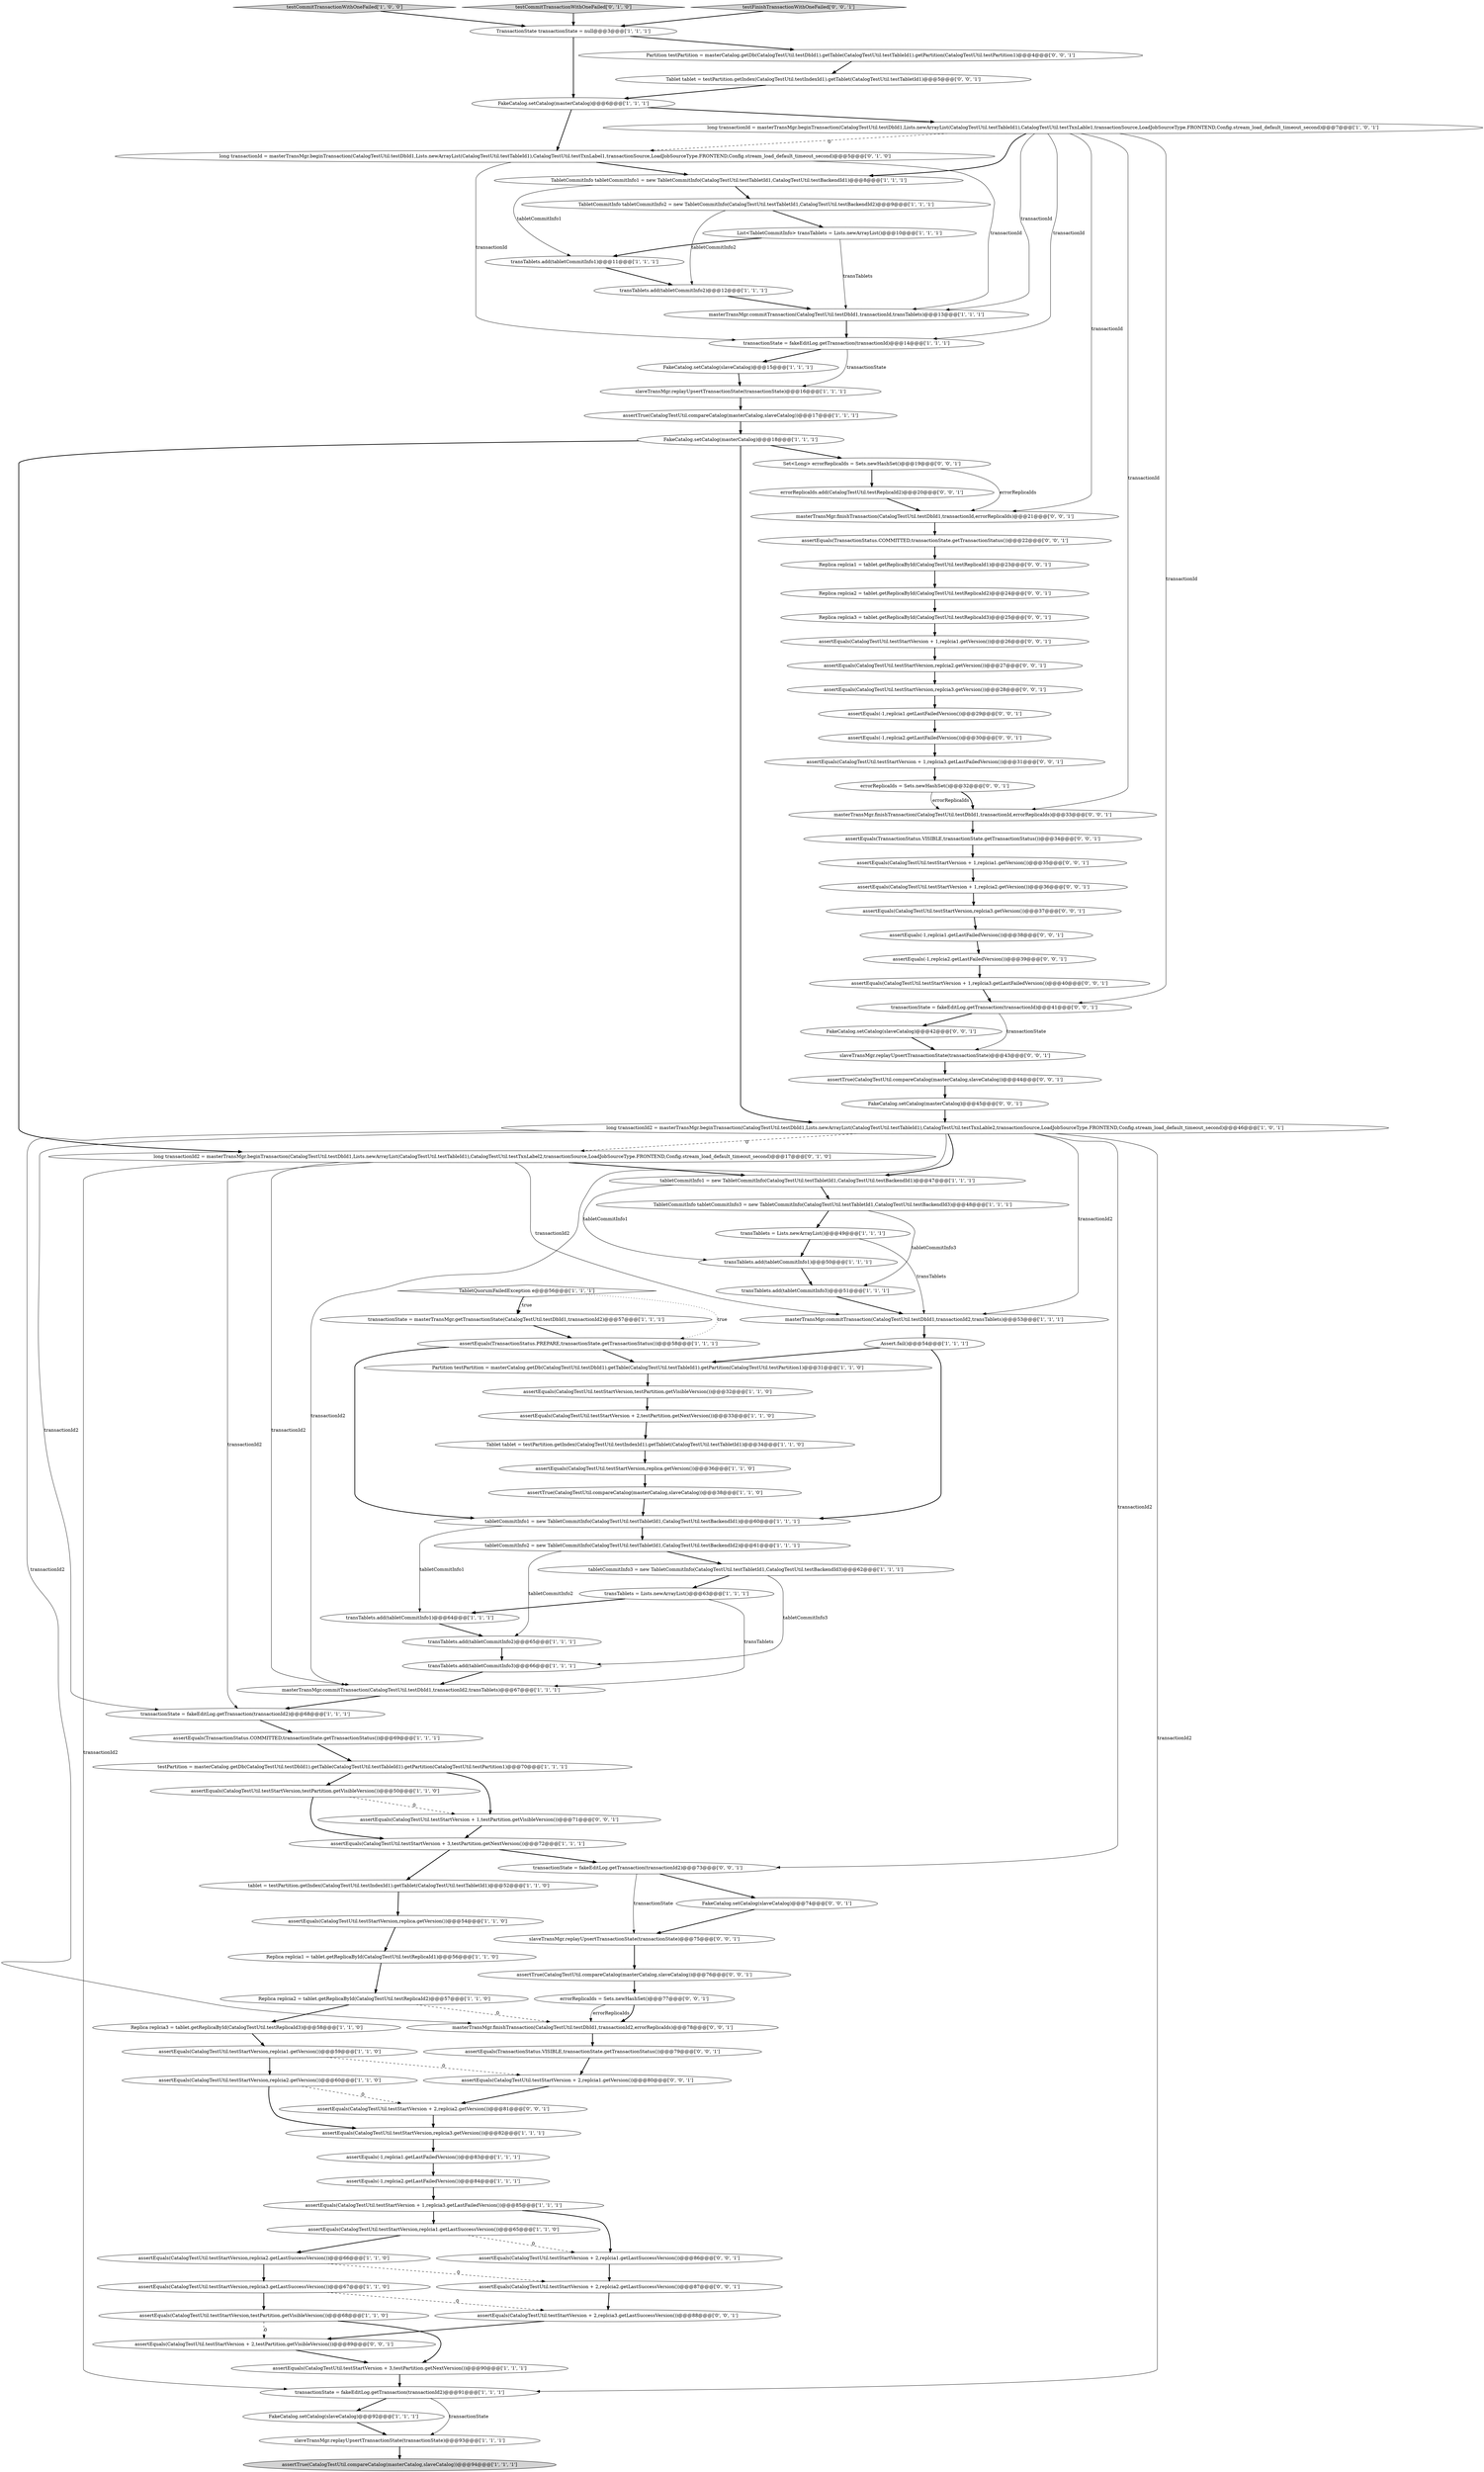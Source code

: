 digraph {
49 [style = filled, label = "assertEquals(-1,replcia2.getLastFailedVersion())@@@84@@@['1', '1', '1']", fillcolor = white, shape = ellipse image = "AAA0AAABBB1BBB"];
77 [style = filled, label = "assertEquals(CatalogTestUtil.testStartVersion + 2,replcia2.getLastSuccessVersion())@@@87@@@['0', '0', '1']", fillcolor = white, shape = ellipse image = "AAA0AAABBB3BBB"];
111 [style = filled, label = "assertEquals(TransactionStatus.COMMITTED,transactionState.getTransactionStatus())@@@22@@@['0', '0', '1']", fillcolor = white, shape = ellipse image = "AAA0AAABBB3BBB"];
80 [style = filled, label = "masterTransMgr.finishTransaction(CatalogTestUtil.testDbId1,transactionId2,errorReplicaIds)@@@78@@@['0', '0', '1']", fillcolor = white, shape = ellipse image = "AAA0AAABBB3BBB"];
90 [style = filled, label = "Replica replcia2 = tablet.getReplicaById(CatalogTestUtil.testReplicaId2)@@@24@@@['0', '0', '1']", fillcolor = white, shape = ellipse image = "AAA0AAABBB3BBB"];
81 [style = filled, label = "assertEquals(CatalogTestUtil.testStartVersion + 2,testPartition.getVisibleVersion())@@@89@@@['0', '0', '1']", fillcolor = white, shape = ellipse image = "AAA0AAABBB3BBB"];
78 [style = filled, label = "Set<Long> errorReplicaIds = Sets.newHashSet()@@@19@@@['0', '0', '1']", fillcolor = white, shape = ellipse image = "AAA0AAABBB3BBB"];
85 [style = filled, label = "masterTransMgr.finishTransaction(CatalogTestUtil.testDbId1,transactionId,errorReplicaIds)@@@33@@@['0', '0', '1']", fillcolor = white, shape = ellipse image = "AAA0AAABBB3BBB"];
13 [style = filled, label = "FakeCatalog.setCatalog(slaveCatalog)@@@92@@@['1', '1', '1']", fillcolor = white, shape = ellipse image = "AAA0AAABBB1BBB"];
39 [style = filled, label = "Partition testPartition = masterCatalog.getDb(CatalogTestUtil.testDbId1).getTable(CatalogTestUtil.testTableId1).getPartition(CatalogTestUtil.testPartition1)@@@31@@@['1', '1', '0']", fillcolor = white, shape = ellipse image = "AAA0AAABBB1BBB"];
95 [style = filled, label = "Replica replcia3 = tablet.getReplicaById(CatalogTestUtil.testReplicaId3)@@@25@@@['0', '0', '1']", fillcolor = white, shape = ellipse image = "AAA0AAABBB3BBB"];
83 [style = filled, label = "assertEquals(TransactionStatus.VISIBLE,transactionState.getTransactionStatus())@@@79@@@['0', '0', '1']", fillcolor = white, shape = ellipse image = "AAA0AAABBB3BBB"];
106 [style = filled, label = "assertEquals(TransactionStatus.VISIBLE,transactionState.getTransactionStatus())@@@34@@@['0', '0', '1']", fillcolor = white, shape = ellipse image = "AAA0AAABBB3BBB"];
54 [style = filled, label = "assertEquals(CatalogTestUtil.testStartVersion,replcia3.getVersion())@@@82@@@['1', '1', '1']", fillcolor = white, shape = ellipse image = "AAA0AAABBB1BBB"];
66 [style = filled, label = "long transactionId = masterTransMgr.beginTransaction(CatalogTestUtil.testDbId1,Lists.newArrayList(CatalogTestUtil.testTableId1),CatalogTestUtil.testTxnLabel1,transactionSource,LoadJobSourceType.FRONTEND,Config.stream_load_default_timeout_second)@@@5@@@['0', '1', '0']", fillcolor = white, shape = ellipse image = "AAA1AAABBB2BBB"];
40 [style = filled, label = "assertEquals(CatalogTestUtil.testStartVersion + 3,testPartition.getNextVersion())@@@90@@@['1', '1', '1']", fillcolor = white, shape = ellipse image = "AAA0AAABBB1BBB"];
1 [style = filled, label = "transactionState = masterTransMgr.getTransactionState(CatalogTestUtil.testDbId1,transactionId2)@@@57@@@['1', '1', '1']", fillcolor = white, shape = ellipse image = "AAA0AAABBB1BBB"];
94 [style = filled, label = "assertEquals(CatalogTestUtil.testStartVersion + 1,replcia1.getVersion())@@@35@@@['0', '0', '1']", fillcolor = white, shape = ellipse image = "AAA0AAABBB3BBB"];
5 [style = filled, label = "assertEquals(-1,replcia1.getLastFailedVersion())@@@83@@@['1', '1', '1']", fillcolor = white, shape = ellipse image = "AAA0AAABBB1BBB"];
84 [style = filled, label = "assertEquals(CatalogTestUtil.testStartVersion + 1,replcia1.getVersion())@@@26@@@['0', '0', '1']", fillcolor = white, shape = ellipse image = "AAA0AAABBB3BBB"];
3 [style = filled, label = "transactionState = fakeEditLog.getTransaction(transactionId2)@@@68@@@['1', '1', '1']", fillcolor = white, shape = ellipse image = "AAA0AAABBB1BBB"];
16 [style = filled, label = "assertEquals(CatalogTestUtil.testStartVersion + 1,replcia3.getLastFailedVersion())@@@85@@@['1', '1', '1']", fillcolor = white, shape = ellipse image = "AAA0AAABBB1BBB"];
11 [style = filled, label = "long transactionId = masterTransMgr.beginTransaction(CatalogTestUtil.testDbId1,Lists.newArrayList(CatalogTestUtil.testTableId1),CatalogTestUtil.testTxnLable1,transactionSource,LoadJobSourceType.FRONTEND,Config.stream_load_default_timeout_second)@@@7@@@['1', '0', '1']", fillcolor = white, shape = ellipse image = "AAA0AAABBB1BBB"];
27 [style = filled, label = "assertEquals(TransactionStatus.COMMITTED,transactionState.getTransactionStatus())@@@69@@@['1', '1', '1']", fillcolor = white, shape = ellipse image = "AAA0AAABBB1BBB"];
34 [style = filled, label = "TabletQuorumFailedException e@@@56@@@['1', '1', '1']", fillcolor = white, shape = diamond image = "AAA0AAABBB1BBB"];
12 [style = filled, label = "transTablets.add(tabletCommitInfo1)@@@50@@@['1', '1', '1']", fillcolor = white, shape = ellipse image = "AAA0AAABBB1BBB"];
76 [style = filled, label = "assertEquals(-1,replcia2.getLastFailedVersion())@@@39@@@['0', '0', '1']", fillcolor = white, shape = ellipse image = "AAA0AAABBB3BBB"];
21 [style = filled, label = "tabletCommitInfo2 = new TabletCommitInfo(CatalogTestUtil.testTabletId1,CatalogTestUtil.testBackendId2)@@@61@@@['1', '1', '1']", fillcolor = white, shape = ellipse image = "AAA0AAABBB1BBB"];
31 [style = filled, label = "assertEquals(CatalogTestUtil.testStartVersion,testPartition.getVisibleVersion())@@@68@@@['1', '1', '0']", fillcolor = white, shape = ellipse image = "AAA0AAABBB1BBB"];
96 [style = filled, label = "FakeCatalog.setCatalog(masterCatalog)@@@45@@@['0', '0', '1']", fillcolor = white, shape = ellipse image = "AAA0AAABBB3BBB"];
89 [style = filled, label = "FakeCatalog.setCatalog(slaveCatalog)@@@42@@@['0', '0', '1']", fillcolor = white, shape = ellipse image = "AAA0AAABBB3BBB"];
98 [style = filled, label = "FakeCatalog.setCatalog(slaveCatalog)@@@74@@@['0', '0', '1']", fillcolor = white, shape = ellipse image = "AAA0AAABBB3BBB"];
103 [style = filled, label = "assertEquals(CatalogTestUtil.testStartVersion + 1,replcia2.getVersion())@@@36@@@['0', '0', '1']", fillcolor = white, shape = ellipse image = "AAA0AAABBB3BBB"];
35 [style = filled, label = "tabletCommitInfo1 = new TabletCommitInfo(CatalogTestUtil.testTabletId1,CatalogTestUtil.testBackendId1)@@@47@@@['1', '1', '1']", fillcolor = white, shape = ellipse image = "AAA0AAABBB1BBB"];
74 [style = filled, label = "assertEquals(-1,replcia2.getLastFailedVersion())@@@30@@@['0', '0', '1']", fillcolor = white, shape = ellipse image = "AAA0AAABBB3BBB"];
23 [style = filled, label = "tablet = testPartition.getIndex(CatalogTestUtil.testIndexId1).getTablet(CatalogTestUtil.testTabletId1)@@@52@@@['1', '1', '0']", fillcolor = white, shape = ellipse image = "AAA0AAABBB1BBB"];
19 [style = filled, label = "Replica replcia2 = tablet.getReplicaById(CatalogTestUtil.testReplicaId2)@@@57@@@['1', '1', '0']", fillcolor = white, shape = ellipse image = "AAA0AAABBB1BBB"];
71 [style = filled, label = "assertTrue(CatalogTestUtil.compareCatalog(masterCatalog,slaveCatalog))@@@76@@@['0', '0', '1']", fillcolor = white, shape = ellipse image = "AAA0AAABBB3BBB"];
61 [style = filled, label = "TransactionState transactionState = null@@@3@@@['1', '1', '1']", fillcolor = white, shape = ellipse image = "AAA0AAABBB1BBB"];
102 [style = filled, label = "assertTrue(CatalogTestUtil.compareCatalog(masterCatalog,slaveCatalog))@@@44@@@['0', '0', '1']", fillcolor = white, shape = ellipse image = "AAA0AAABBB3BBB"];
79 [style = filled, label = "assertEquals(CatalogTestUtil.testStartVersion + 2,replcia1.getLastSuccessVersion())@@@86@@@['0', '0', '1']", fillcolor = white, shape = ellipse image = "AAA0AAABBB3BBB"];
93 [style = filled, label = "assertEquals(CatalogTestUtil.testStartVersion,replcia3.getVersion())@@@28@@@['0', '0', '1']", fillcolor = white, shape = ellipse image = "AAA0AAABBB3BBB"];
17 [style = filled, label = "assertEquals(CatalogTestUtil.testStartVersion,replica.getVersion())@@@36@@@['1', '1', '0']", fillcolor = white, shape = ellipse image = "AAA0AAABBB1BBB"];
36 [style = filled, label = "TabletCommitInfo tabletCommitInfo1 = new TabletCommitInfo(CatalogTestUtil.testTabletId1,CatalogTestUtil.testBackendId1)@@@8@@@['1', '1', '1']", fillcolor = white, shape = ellipse image = "AAA0AAABBB1BBB"];
9 [style = filled, label = "tabletCommitInfo3 = new TabletCommitInfo(CatalogTestUtil.testTabletId1,CatalogTestUtil.testBackendId3)@@@62@@@['1', '1', '1']", fillcolor = white, shape = ellipse image = "AAA0AAABBB1BBB"];
100 [style = filled, label = "assertEquals(CatalogTestUtil.testStartVersion,replcia2.getVersion())@@@27@@@['0', '0', '1']", fillcolor = white, shape = ellipse image = "AAA0AAABBB3BBB"];
63 [style = filled, label = "assertEquals(CatalogTestUtil.testStartVersion,replcia1.getVersion())@@@59@@@['1', '1', '0']", fillcolor = white, shape = ellipse image = "AAA0AAABBB1BBB"];
107 [style = filled, label = "assertEquals(CatalogTestUtil.testStartVersion + 2,replcia3.getLastSuccessVersion())@@@88@@@['0', '0', '1']", fillcolor = white, shape = ellipse image = "AAA0AAABBB3BBB"];
69 [style = filled, label = "Partition testPartition = masterCatalog.getDb(CatalogTestUtil.testDbId1).getTable(CatalogTestUtil.testTableId1).getPartition(CatalogTestUtil.testPartition1)@@@4@@@['0', '0', '1']", fillcolor = white, shape = ellipse image = "AAA0AAABBB3BBB"];
8 [style = filled, label = "List<TabletCommitInfo> transTablets = Lists.newArrayList()@@@10@@@['1', '1', '1']", fillcolor = white, shape = ellipse image = "AAA0AAABBB1BBB"];
6 [style = filled, label = "assertEquals(TransactionStatus.PREPARE,transactionState.getTransactionStatus())@@@58@@@['1', '1', '1']", fillcolor = white, shape = ellipse image = "AAA0AAABBB1BBB"];
22 [style = filled, label = "assertEquals(CatalogTestUtil.testStartVersion,replcia2.getVersion())@@@60@@@['1', '1', '0']", fillcolor = white, shape = ellipse image = "AAA0AAABBB1BBB"];
48 [style = filled, label = "testCommitTransactionWithOneFailed['1', '0', '0']", fillcolor = lightgray, shape = diamond image = "AAA0AAABBB1BBB"];
14 [style = filled, label = "transTablets.add(tabletCommitInfo1)@@@64@@@['1', '1', '1']", fillcolor = white, shape = ellipse image = "AAA0AAABBB1BBB"];
75 [style = filled, label = "masterTransMgr.finishTransaction(CatalogTestUtil.testDbId1,transactionId,errorReplicaIds)@@@21@@@['0', '0', '1']", fillcolor = white, shape = ellipse image = "AAA0AAABBB3BBB"];
67 [style = filled, label = "testCommitTransactionWithOneFailed['0', '1', '0']", fillcolor = lightgray, shape = diamond image = "AAA0AAABBB2BBB"];
7 [style = filled, label = "transTablets.add(tabletCommitInfo3)@@@66@@@['1', '1', '1']", fillcolor = white, shape = ellipse image = "AAA0AAABBB1BBB"];
44 [style = filled, label = "transTablets.add(tabletCommitInfo1)@@@11@@@['1', '1', '1']", fillcolor = white, shape = ellipse image = "AAA0AAABBB1BBB"];
57 [style = filled, label = "masterTransMgr.commitTransaction(CatalogTestUtil.testDbId1,transactionId,transTablets)@@@13@@@['1', '1', '1']", fillcolor = white, shape = ellipse image = "AAA0AAABBB1BBB"];
18 [style = filled, label = "assertTrue(CatalogTestUtil.compareCatalog(masterCatalog,slaveCatalog))@@@94@@@['1', '1', '1']", fillcolor = lightgray, shape = ellipse image = "AAA0AAABBB1BBB"];
88 [style = filled, label = "testFinishTransactionWithOneFailed['0', '0', '1']", fillcolor = lightgray, shape = diamond image = "AAA0AAABBB3BBB"];
65 [style = filled, label = "long transactionId2 = masterTransMgr.beginTransaction(CatalogTestUtil.testDbId1,Lists.newArrayList(CatalogTestUtil.testTableId1),CatalogTestUtil.testTxnLabel2,transactionSource,LoadJobSourceType.FRONTEND,Config.stream_load_default_timeout_second)@@@17@@@['0', '1', '0']", fillcolor = white, shape = ellipse image = "AAA1AAABBB2BBB"];
52 [style = filled, label = "slaveTransMgr.replayUpsertTransactionState(transactionState)@@@16@@@['1', '1', '1']", fillcolor = white, shape = ellipse image = "AAA0AAABBB1BBB"];
109 [style = filled, label = "Tablet tablet = testPartition.getIndex(CatalogTestUtil.testIndexId1).getTablet(CatalogTestUtil.testTabletId1)@@@5@@@['0', '0', '1']", fillcolor = white, shape = ellipse image = "AAA0AAABBB3BBB"];
43 [style = filled, label = "FakeCatalog.setCatalog(masterCatalog)@@@6@@@['1', '1', '1']", fillcolor = white, shape = ellipse image = "AAA0AAABBB1BBB"];
62 [style = filled, label = "Replica replcia1 = tablet.getReplicaById(CatalogTestUtil.testReplicaId1)@@@56@@@['1', '1', '0']", fillcolor = white, shape = ellipse image = "AAA0AAABBB1BBB"];
68 [style = filled, label = "slaveTransMgr.replayUpsertTransactionState(transactionState)@@@75@@@['0', '0', '1']", fillcolor = white, shape = ellipse image = "AAA0AAABBB3BBB"];
55 [style = filled, label = "FakeCatalog.setCatalog(slaveCatalog)@@@15@@@['1', '1', '1']", fillcolor = white, shape = ellipse image = "AAA0AAABBB1BBB"];
105 [style = filled, label = "assertEquals(-1,replcia1.getLastFailedVersion())@@@29@@@['0', '0', '1']", fillcolor = white, shape = ellipse image = "AAA0AAABBB3BBB"];
101 [style = filled, label = "errorReplicaIds = Sets.newHashSet()@@@32@@@['0', '0', '1']", fillcolor = white, shape = ellipse image = "AAA0AAABBB3BBB"];
28 [style = filled, label = "transactionState = fakeEditLog.getTransaction(transactionId2)@@@91@@@['1', '1', '1']", fillcolor = white, shape = ellipse image = "AAA0AAABBB1BBB"];
47 [style = filled, label = "Tablet tablet = testPartition.getIndex(CatalogTestUtil.testIndexId1).getTablet(CatalogTestUtil.testTabletId1)@@@34@@@['1', '1', '0']", fillcolor = white, shape = ellipse image = "AAA0AAABBB1BBB"];
45 [style = filled, label = "long transactionId2 = masterTransMgr.beginTransaction(CatalogTestUtil.testDbId1,Lists.newArrayList(CatalogTestUtil.testTableId1),CatalogTestUtil.testTxnLable2,transactionSource,LoadJobSourceType.FRONTEND,Config.stream_load_default_timeout_second)@@@46@@@['1', '0', '1']", fillcolor = white, shape = ellipse image = "AAA0AAABBB1BBB"];
25 [style = filled, label = "transTablets = Lists.newArrayList()@@@63@@@['1', '1', '1']", fillcolor = white, shape = ellipse image = "AAA0AAABBB1BBB"];
33 [style = filled, label = "Replica replcia3 = tablet.getReplicaById(CatalogTestUtil.testReplicaId3)@@@58@@@['1', '1', '0']", fillcolor = white, shape = ellipse image = "AAA0AAABBB1BBB"];
59 [style = filled, label = "assertEquals(CatalogTestUtil.testStartVersion,testPartition.getVisibleVersion())@@@50@@@['1', '1', '0']", fillcolor = white, shape = ellipse image = "AAA0AAABBB1BBB"];
50 [style = filled, label = "masterTransMgr.commitTransaction(CatalogTestUtil.testDbId1,transactionId2,transTablets)@@@67@@@['1', '1', '1']", fillcolor = white, shape = ellipse image = "AAA0AAABBB1BBB"];
58 [style = filled, label = "testPartition = masterCatalog.getDb(CatalogTestUtil.testDbId1).getTable(CatalogTestUtil.testTableId1).getPartition(CatalogTestUtil.testPartition1)@@@70@@@['1', '1', '1']", fillcolor = white, shape = ellipse image = "AAA0AAABBB1BBB"];
110 [style = filled, label = "errorReplicaIds = Sets.newHashSet()@@@77@@@['0', '0', '1']", fillcolor = white, shape = ellipse image = "AAA0AAABBB3BBB"];
72 [style = filled, label = "assertEquals(CatalogTestUtil.testStartVersion + 1,replcia3.getLastFailedVersion())@@@31@@@['0', '0', '1']", fillcolor = white, shape = ellipse image = "AAA0AAABBB3BBB"];
87 [style = filled, label = "assertEquals(CatalogTestUtil.testStartVersion + 1,testPartition.getVisibleVersion())@@@71@@@['0', '0', '1']", fillcolor = white, shape = ellipse image = "AAA0AAABBB3BBB"];
82 [style = filled, label = "transactionState = fakeEditLog.getTransaction(transactionId2)@@@73@@@['0', '0', '1']", fillcolor = white, shape = ellipse image = "AAA0AAABBB3BBB"];
46 [style = filled, label = "masterTransMgr.commitTransaction(CatalogTestUtil.testDbId1,transactionId2,transTablets)@@@53@@@['1', '1', '1']", fillcolor = white, shape = ellipse image = "AAA0AAABBB1BBB"];
91 [style = filled, label = "assertEquals(CatalogTestUtil.testStartVersion + 2,replcia1.getVersion())@@@80@@@['0', '0', '1']", fillcolor = white, shape = ellipse image = "AAA0AAABBB3BBB"];
51 [style = filled, label = "TabletCommitInfo tabletCommitInfo2 = new TabletCommitInfo(CatalogTestUtil.testTabletId1,CatalogTestUtil.testBackendId2)@@@9@@@['1', '1', '1']", fillcolor = white, shape = ellipse image = "AAA0AAABBB1BBB"];
30 [style = filled, label = "assertEquals(CatalogTestUtil.testStartVersion,replcia1.getLastSuccessVersion())@@@65@@@['1', '1', '0']", fillcolor = white, shape = ellipse image = "AAA0AAABBB1BBB"];
0 [style = filled, label = "TabletCommitInfo tabletCommitInfo3 = new TabletCommitInfo(CatalogTestUtil.testTabletId1,CatalogTestUtil.testBackendId3)@@@48@@@['1', '1', '1']", fillcolor = white, shape = ellipse image = "AAA0AAABBB1BBB"];
2 [style = filled, label = "assertEquals(CatalogTestUtil.testStartVersion + 2,testPartition.getNextVersion())@@@33@@@['1', '1', '0']", fillcolor = white, shape = ellipse image = "AAA0AAABBB1BBB"];
20 [style = filled, label = "assertEquals(CatalogTestUtil.testStartVersion,replcia2.getLastSuccessVersion())@@@66@@@['1', '1', '0']", fillcolor = white, shape = ellipse image = "AAA0AAABBB1BBB"];
108 [style = filled, label = "assertEquals(-1,replcia1.getLastFailedVersion())@@@38@@@['0', '0', '1']", fillcolor = white, shape = ellipse image = "AAA0AAABBB3BBB"];
29 [style = filled, label = "transTablets.add(tabletCommitInfo3)@@@51@@@['1', '1', '1']", fillcolor = white, shape = ellipse image = "AAA0AAABBB1BBB"];
4 [style = filled, label = "transTablets.add(tabletCommitInfo2)@@@12@@@['1', '1', '1']", fillcolor = white, shape = ellipse image = "AAA0AAABBB1BBB"];
38 [style = filled, label = "assertTrue(CatalogTestUtil.compareCatalog(masterCatalog,slaveCatalog))@@@17@@@['1', '1', '1']", fillcolor = white, shape = ellipse image = "AAA0AAABBB1BBB"];
10 [style = filled, label = "transTablets = Lists.newArrayList()@@@49@@@['1', '1', '1']", fillcolor = white, shape = ellipse image = "AAA0AAABBB1BBB"];
24 [style = filled, label = "assertEquals(CatalogTestUtil.testStartVersion,testPartition.getVisibleVersion())@@@32@@@['1', '1', '0']", fillcolor = white, shape = ellipse image = "AAA0AAABBB1BBB"];
15 [style = filled, label = "transactionState = fakeEditLog.getTransaction(transactionId)@@@14@@@['1', '1', '1']", fillcolor = white, shape = ellipse image = "AAA0AAABBB1BBB"];
41 [style = filled, label = "FakeCatalog.setCatalog(masterCatalog)@@@18@@@['1', '1', '1']", fillcolor = white, shape = ellipse image = "AAA0AAABBB1BBB"];
97 [style = filled, label = "assertEquals(CatalogTestUtil.testStartVersion + 1,replcia3.getLastFailedVersion())@@@40@@@['0', '0', '1']", fillcolor = white, shape = ellipse image = "AAA0AAABBB3BBB"];
104 [style = filled, label = "slaveTransMgr.replayUpsertTransactionState(transactionState)@@@43@@@['0', '0', '1']", fillcolor = white, shape = ellipse image = "AAA0AAABBB3BBB"];
70 [style = filled, label = "transactionState = fakeEditLog.getTransaction(transactionId)@@@41@@@['0', '0', '1']", fillcolor = white, shape = ellipse image = "AAA0AAABBB3BBB"];
99 [style = filled, label = "Replica replcia1 = tablet.getReplicaById(CatalogTestUtil.testReplicaId1)@@@23@@@['0', '0', '1']", fillcolor = white, shape = ellipse image = "AAA0AAABBB3BBB"];
26 [style = filled, label = "assertEquals(CatalogTestUtil.testStartVersion,replcia3.getLastSuccessVersion())@@@67@@@['1', '1', '0']", fillcolor = white, shape = ellipse image = "AAA0AAABBB1BBB"];
53 [style = filled, label = "slaveTransMgr.replayUpsertTransactionState(transactionState)@@@93@@@['1', '1', '1']", fillcolor = white, shape = ellipse image = "AAA0AAABBB1BBB"];
64 [style = filled, label = "tabletCommitInfo1 = new TabletCommitInfo(CatalogTestUtil.testTabletId1,CatalogTestUtil.testBackendId1)@@@60@@@['1', '1', '1']", fillcolor = white, shape = ellipse image = "AAA0AAABBB1BBB"];
32 [style = filled, label = "assertTrue(CatalogTestUtil.compareCatalog(masterCatalog,slaveCatalog))@@@38@@@['1', '1', '0']", fillcolor = white, shape = ellipse image = "AAA0AAABBB1BBB"];
42 [style = filled, label = "transTablets.add(tabletCommitInfo2)@@@65@@@['1', '1', '1']", fillcolor = white, shape = ellipse image = "AAA0AAABBB1BBB"];
60 [style = filled, label = "assertEquals(CatalogTestUtil.testStartVersion + 3,testPartition.getNextVersion())@@@72@@@['1', '1', '1']", fillcolor = white, shape = ellipse image = "AAA0AAABBB1BBB"];
86 [style = filled, label = "assertEquals(CatalogTestUtil.testStartVersion,replcia3.getVersion())@@@37@@@['0', '0', '1']", fillcolor = white, shape = ellipse image = "AAA0AAABBB3BBB"];
73 [style = filled, label = "errorReplicaIds.add(CatalogTestUtil.testReplicaId2)@@@20@@@['0', '0', '1']", fillcolor = white, shape = ellipse image = "AAA0AAABBB3BBB"];
37 [style = filled, label = "assertEquals(CatalogTestUtil.testStartVersion,replica.getVersion())@@@54@@@['1', '1', '0']", fillcolor = white, shape = ellipse image = "AAA0AAABBB1BBB"];
56 [style = filled, label = "Assert.fail()@@@54@@@['1', '1', '1']", fillcolor = white, shape = ellipse image = "AAA0AAABBB1BBB"];
92 [style = filled, label = "assertEquals(CatalogTestUtil.testStartVersion + 2,replcia2.getVersion())@@@81@@@['0', '0', '1']", fillcolor = white, shape = ellipse image = "AAA0AAABBB3BBB"];
51->4 [style = solid, label="tabletCommitInfo2"];
33->63 [style = bold, label=""];
28->13 [style = bold, label=""];
45->80 [style = solid, label="transactionId2"];
43->11 [style = bold, label=""];
73->75 [style = bold, label=""];
61->43 [style = bold, label=""];
45->3 [style = solid, label="transactionId2"];
101->85 [style = solid, label="errorReplicaIds"];
67->61 [style = bold, label=""];
65->28 [style = solid, label="transactionId2"];
40->28 [style = bold, label=""];
65->50 [style = solid, label="transactionId2"];
38->41 [style = bold, label=""];
6->39 [style = bold, label=""];
41->65 [style = bold, label=""];
19->33 [style = bold, label=""];
66->36 [style = bold, label=""];
60->82 [style = bold, label=""];
81->40 [style = bold, label=""];
63->91 [style = dashed, label="0"];
51->8 [style = bold, label=""];
35->0 [style = bold, label=""];
39->24 [style = bold, label=""];
11->85 [style = solid, label="transactionId"];
0->29 [style = solid, label="tabletCommitInfo3"];
11->36 [style = bold, label=""];
86->108 [style = bold, label=""];
7->50 [style = bold, label=""];
97->70 [style = bold, label=""];
22->92 [style = dashed, label="0"];
9->25 [style = bold, label=""];
89->104 [style = bold, label=""];
98->68 [style = bold, label=""];
93->105 [style = bold, label=""];
58->59 [style = bold, label=""];
36->51 [style = bold, label=""];
95->84 [style = bold, label=""];
64->14 [style = solid, label="tabletCommitInfo1"];
41->45 [style = bold, label=""];
105->74 [style = bold, label=""];
26->107 [style = dashed, label="0"];
24->2 [style = bold, label=""];
111->99 [style = bold, label=""];
6->64 [style = bold, label=""];
15->52 [style = solid, label="transactionState"];
44->4 [style = bold, label=""];
42->7 [style = bold, label=""];
25->14 [style = bold, label=""];
16->79 [style = bold, label=""];
58->87 [style = bold, label=""];
2->47 [style = bold, label=""];
15->55 [style = bold, label=""];
57->15 [style = bold, label=""];
56->64 [style = bold, label=""];
101->85 [style = bold, label=""];
94->103 [style = bold, label=""];
4->57 [style = bold, label=""];
69->109 [style = bold, label=""];
17->32 [style = bold, label=""];
76->97 [style = bold, label=""];
110->80 [style = solid, label="errorReplicaIds"];
10->46 [style = solid, label="transTablets"];
110->80 [style = bold, label=""];
91->92 [style = bold, label=""];
53->18 [style = bold, label=""];
72->101 [style = bold, label=""];
35->12 [style = solid, label="tabletCommitInfo1"];
87->60 [style = bold, label=""];
12->29 [style = bold, label=""];
41->78 [style = bold, label=""];
61->69 [style = bold, label=""];
70->89 [style = bold, label=""];
55->52 [style = bold, label=""];
50->3 [style = bold, label=""];
71->110 [style = bold, label=""];
65->46 [style = solid, label="transactionId2"];
19->80 [style = dashed, label="0"];
77->107 [style = bold, label=""];
70->104 [style = solid, label="transactionState"];
109->43 [style = bold, label=""];
5->49 [style = bold, label=""];
34->6 [style = dotted, label="true"];
66->15 [style = solid, label="transactionId"];
32->64 [style = bold, label=""];
106->94 [style = bold, label=""];
79->77 [style = bold, label=""];
49->16 [style = bold, label=""];
25->50 [style = solid, label="transTablets"];
82->68 [style = solid, label="transactionState"];
66->57 [style = solid, label="transactionId"];
102->96 [style = bold, label=""];
68->71 [style = bold, label=""];
46->56 [style = bold, label=""];
59->87 [style = dashed, label="0"];
27->58 [style = bold, label=""];
11->57 [style = solid, label="transactionId"];
82->98 [style = bold, label=""];
3->27 [style = bold, label=""];
20->77 [style = dashed, label="0"];
21->42 [style = solid, label="tabletCommitInfo2"];
65->35 [style = bold, label=""];
30->20 [style = bold, label=""];
88->61 [style = bold, label=""];
54->5 [style = bold, label=""];
8->44 [style = bold, label=""];
104->102 [style = bold, label=""];
75->111 [style = bold, label=""];
45->35 [style = bold, label=""];
64->21 [style = bold, label=""];
21->9 [style = bold, label=""];
23->37 [style = bold, label=""];
16->30 [style = bold, label=""];
37->62 [style = bold, label=""];
43->66 [style = bold, label=""];
11->66 [style = dashed, label="0"];
30->79 [style = dashed, label="0"];
29->46 [style = bold, label=""];
96->45 [style = bold, label=""];
62->19 [style = bold, label=""];
14->42 [style = bold, label=""];
60->23 [style = bold, label=""];
31->40 [style = bold, label=""];
59->60 [style = bold, label=""];
63->22 [style = bold, label=""];
26->31 [style = bold, label=""];
56->39 [style = bold, label=""];
80->83 [style = bold, label=""];
11->15 [style = solid, label="transactionId"];
99->90 [style = bold, label=""];
108->76 [style = bold, label=""];
1->6 [style = bold, label=""];
100->93 [style = bold, label=""];
52->38 [style = bold, label=""];
11->75 [style = solid, label="transactionId"];
84->100 [style = bold, label=""];
10->12 [style = bold, label=""];
0->10 [style = bold, label=""];
45->65 [style = dashed, label="0"];
48->61 [style = bold, label=""];
36->44 [style = solid, label="tabletCommitInfo1"];
9->7 [style = solid, label="tabletCommitInfo3"];
13->53 [style = bold, label=""];
8->57 [style = solid, label="transTablets"];
47->17 [style = bold, label=""];
28->53 [style = solid, label="transactionState"];
45->50 [style = solid, label="transactionId2"];
31->81 [style = dashed, label="0"];
85->106 [style = bold, label=""];
22->54 [style = bold, label=""];
83->91 [style = bold, label=""];
90->95 [style = bold, label=""];
45->28 [style = solid, label="transactionId2"];
92->54 [style = bold, label=""];
78->73 [style = bold, label=""];
103->86 [style = bold, label=""];
74->72 [style = bold, label=""];
45->82 [style = solid, label="transactionId2"];
78->75 [style = solid, label="errorReplicaIds"];
20->26 [style = bold, label=""];
45->46 [style = solid, label="transactionId2"];
11->70 [style = solid, label="transactionId"];
34->1 [style = dotted, label="true"];
107->81 [style = bold, label=""];
34->1 [style = bold, label=""];
65->3 [style = solid, label="transactionId2"];
}
